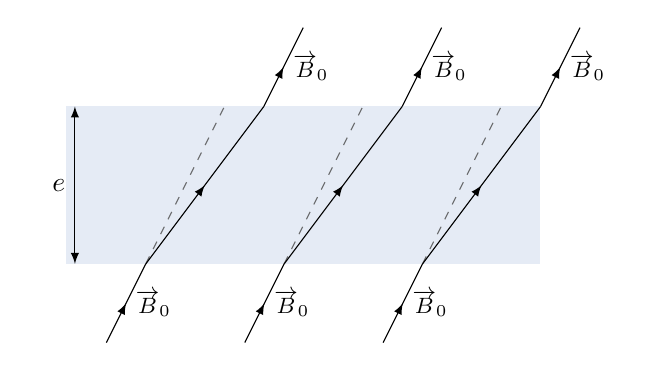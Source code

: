 \begin{tikzpicture}[>=latex, % option for nice arrows
  mark coordinate/.style={inner sep=0pt,outer sep=0pt,minimum size=3pt,
    fill=black,circle}]
  \usetikzlibrary{decorations.markings}
  \sf
  \definecolor{red}{RGB}{221,42,43}
  \definecolor{green}{RGB}{105,182,40}
  \definecolor{blue}{RGB}{0,51,153}
  \definecolor{orange}{RGB}{192,128,64}
  \definecolor{gray}{RGB}{107,108,110}

  \clip (-0.5,-2) rectangle (7,2);

  \draw[fill=blue!10, blue!10] (0,-1) rectangle (6,1);
  \draw[<->] (0.1,-1) -- (0.1,1) node[midway, left] {$e$};
  \begin{scope}[decoration={
        markings,
        mark=at position 0.5 with {\arrow{>}}}]
    \foreach \x in {0,...,2}{
      \draw[postaction={decorate},xshift=50pt*\x] (0.5,-2) -- (1,-1) node[midway, right] {\footnotesize$\overrightarrow{B}_0$};
      \draw[xshift=50pt*\x, dashed, gray] (1,-1) -- (2,1);
      \draw[postaction={decorate},xshift=50pt*\x] (1,-1) -- (2.5,1);
      \draw[postaction={decorate},yshift=3cm,xshift=50pt*\x] (2.5,-2) -- (3,-1) node[midway, right] {\footnotesize$\overrightarrow{B}_0$};;
    }
  \end{scope}

\end{tikzpicture}
